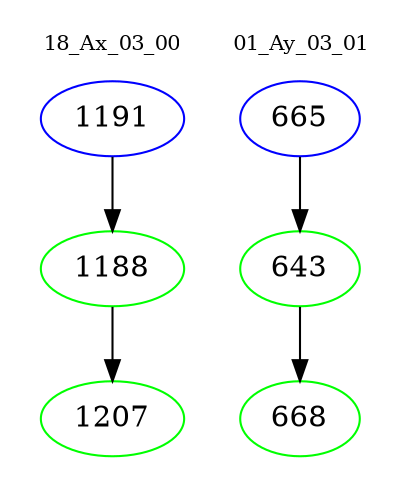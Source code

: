digraph{
subgraph cluster_0 {
color = white
label = "18_Ax_03_00";
fontsize=10;
T0_1191 [label="1191", color="blue"]
T0_1191 -> T0_1188 [color="black"]
T0_1188 [label="1188", color="green"]
T0_1188 -> T0_1207 [color="black"]
T0_1207 [label="1207", color="green"]
}
subgraph cluster_1 {
color = white
label = "01_Ay_03_01";
fontsize=10;
T1_665 [label="665", color="blue"]
T1_665 -> T1_643 [color="black"]
T1_643 [label="643", color="green"]
T1_643 -> T1_668 [color="black"]
T1_668 [label="668", color="green"]
}
}
